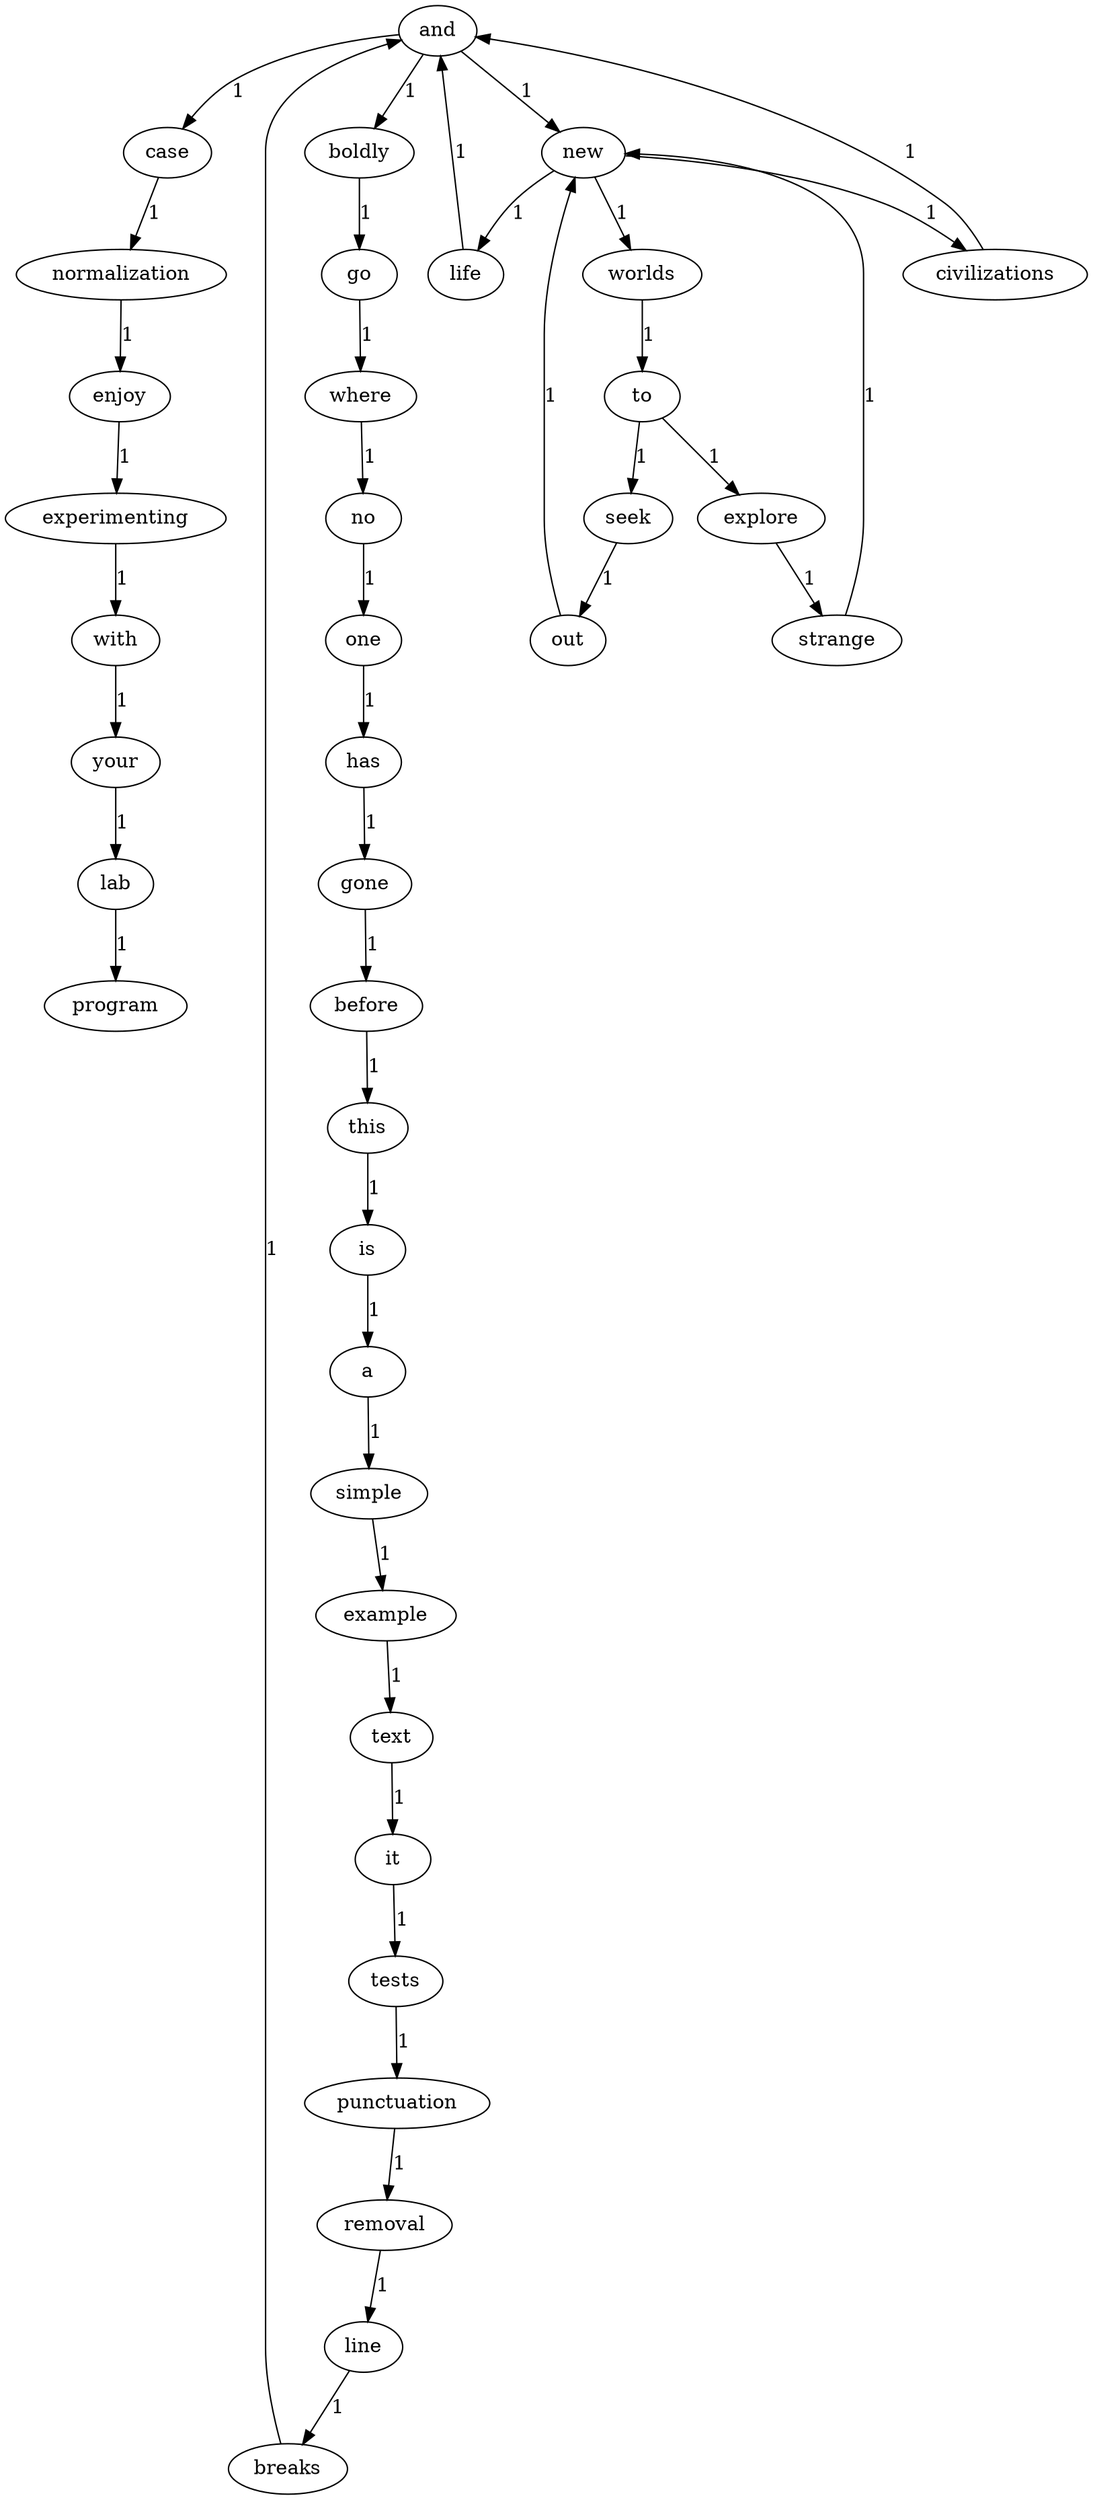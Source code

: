 digraph G {
  "program";
  "lab";
  "your";
  "with";
  "experimenting";
  "enjoy";
  "normalization";
  "breaks";
  "removal";
  "punctuation";
  "tests";
  "gone";
  "simple";
  "new";
  "has";
  "worlds";
  "is";
  "example";
  "explore";
  "this";
  "life";
  "before";
  "it";
  "text";
  "no";
  "where";
  "civilizations";
  "one";
  "and";
  "out";
  "to";
  "go";
  "a";
  "line";
  "strange";
  "case";
  "boldly";
  "seek";
  "lab" -> "program" [label="1"];
  "your" -> "lab" [label="1"];
  "with" -> "your" [label="1"];
  "experimenting" -> "with" [label="1"];
  "enjoy" -> "experimenting" [label="1"];
  "normalization" -> "enjoy" [label="1"];
  "breaks" -> "and" [label="1"];
  "removal" -> "line" [label="1"];
  "punctuation" -> "removal" [label="1"];
  "tests" -> "punctuation" [label="1"];
  "gone" -> "before" [label="1"];
  "simple" -> "example" [label="1"];
  "new" -> "civilizations" [label="1"];
  "new" -> "life" [label="1"];
  "new" -> "worlds" [label="1"];
  "has" -> "gone" [label="1"];
  "worlds" -> "to" [label="1"];
  "is" -> "a" [label="1"];
  "example" -> "text" [label="1"];
  "explore" -> "strange" [label="1"];
  "this" -> "is" [label="1"];
  "life" -> "and" [label="1"];
  "before" -> "this" [label="1"];
  "it" -> "tests" [label="1"];
  "text" -> "it" [label="1"];
  "no" -> "one" [label="1"];
  "where" -> "no" [label="1"];
  "civilizations" -> "and" [label="1"];
  "one" -> "has" [label="1"];
  "and" -> "boldly" [label="1"];
  "and" -> "case" [label="1"];
  "and" -> "new" [label="1"];
  "out" -> "new" [label="1"];
  "to" -> "seek" [label="1"];
  "to" -> "explore" [label="1"];
  "go" -> "where" [label="1"];
  "a" -> "simple" [label="1"];
  "line" -> "breaks" [label="1"];
  "strange" -> "new" [label="1"];
  "case" -> "normalization" [label="1"];
  "boldly" -> "go" [label="1"];
  "seek" -> "out" [label="1"];
}
